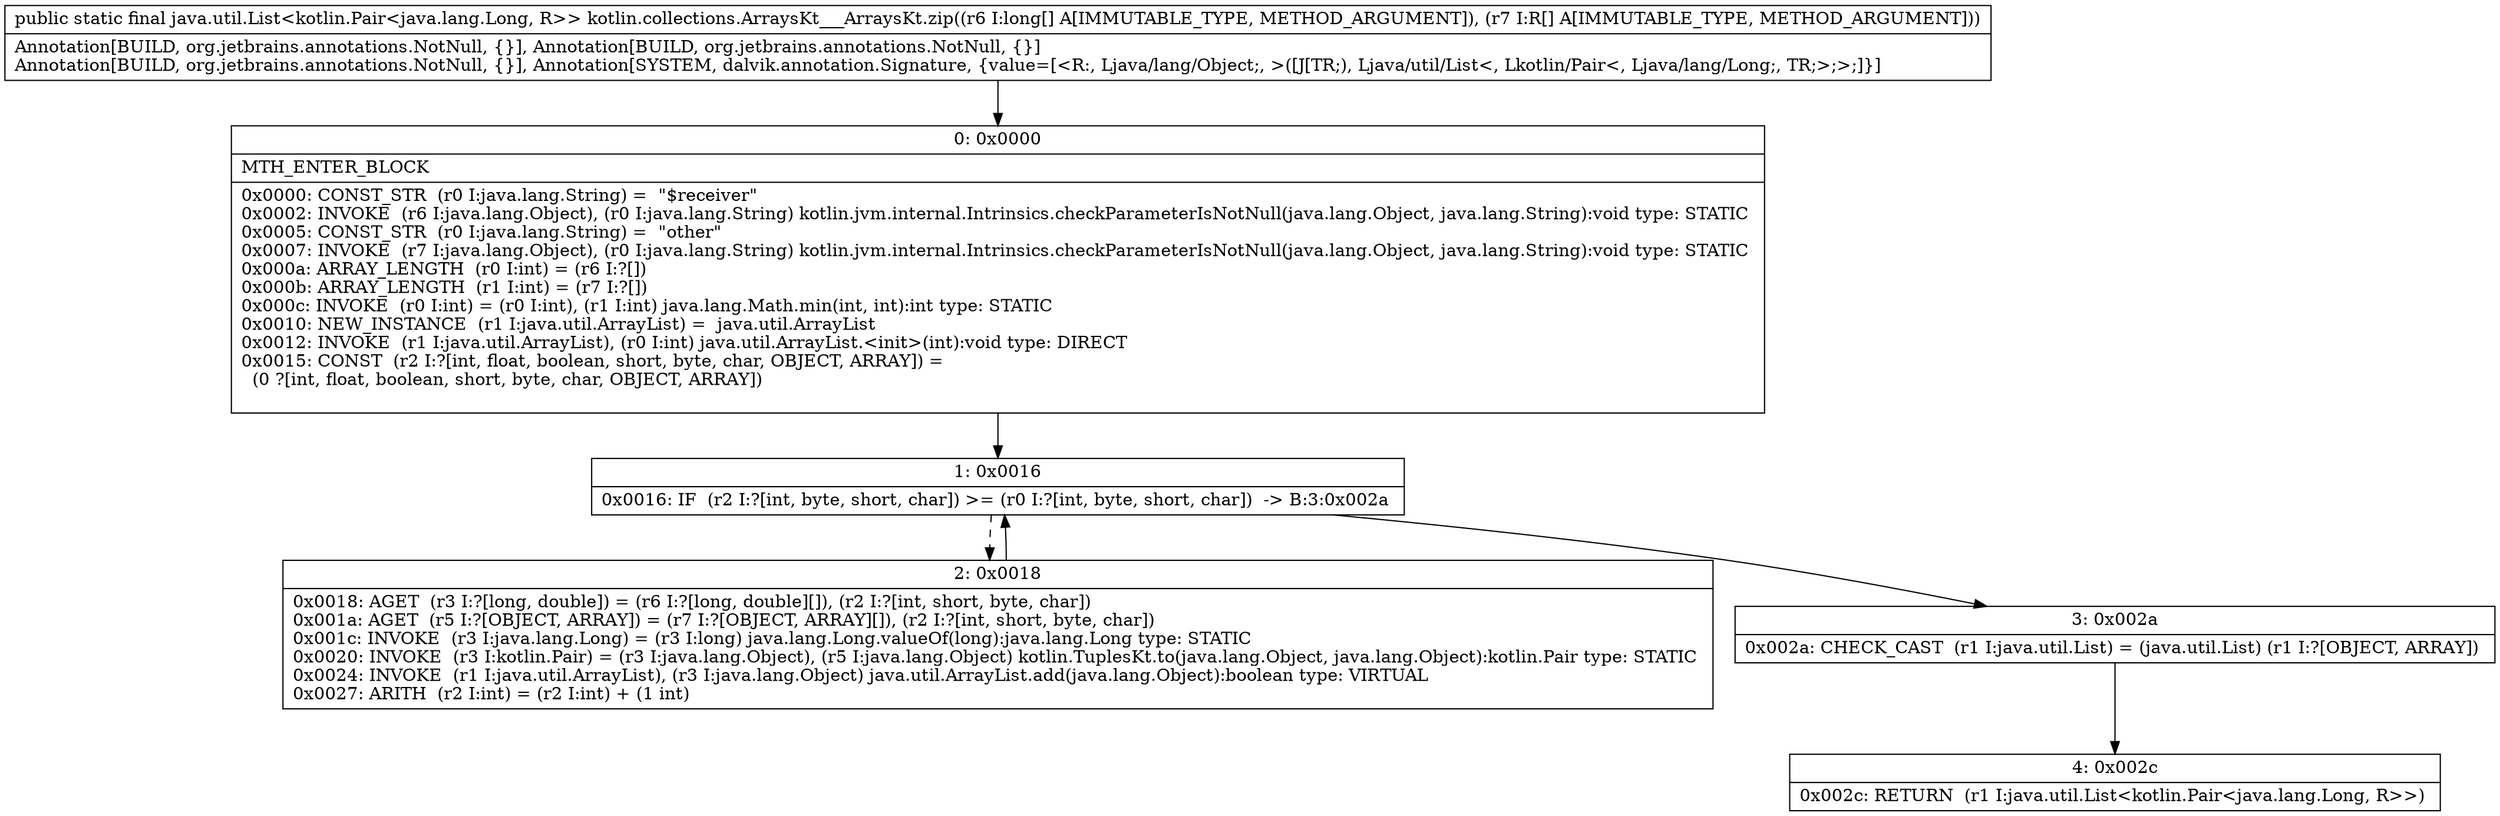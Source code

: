 digraph "CFG forkotlin.collections.ArraysKt___ArraysKt.zip([J[Ljava\/lang\/Object;)Ljava\/util\/List;" {
Node_0 [shape=record,label="{0\:\ 0x0000|MTH_ENTER_BLOCK\l|0x0000: CONST_STR  (r0 I:java.lang.String) =  \"$receiver\" \l0x0002: INVOKE  (r6 I:java.lang.Object), (r0 I:java.lang.String) kotlin.jvm.internal.Intrinsics.checkParameterIsNotNull(java.lang.Object, java.lang.String):void type: STATIC \l0x0005: CONST_STR  (r0 I:java.lang.String) =  \"other\" \l0x0007: INVOKE  (r7 I:java.lang.Object), (r0 I:java.lang.String) kotlin.jvm.internal.Intrinsics.checkParameterIsNotNull(java.lang.Object, java.lang.String):void type: STATIC \l0x000a: ARRAY_LENGTH  (r0 I:int) = (r6 I:?[]) \l0x000b: ARRAY_LENGTH  (r1 I:int) = (r7 I:?[]) \l0x000c: INVOKE  (r0 I:int) = (r0 I:int), (r1 I:int) java.lang.Math.min(int, int):int type: STATIC \l0x0010: NEW_INSTANCE  (r1 I:java.util.ArrayList) =  java.util.ArrayList \l0x0012: INVOKE  (r1 I:java.util.ArrayList), (r0 I:int) java.util.ArrayList.\<init\>(int):void type: DIRECT \l0x0015: CONST  (r2 I:?[int, float, boolean, short, byte, char, OBJECT, ARRAY]) = \l  (0 ?[int, float, boolean, short, byte, char, OBJECT, ARRAY])\l \l}"];
Node_1 [shape=record,label="{1\:\ 0x0016|0x0016: IF  (r2 I:?[int, byte, short, char]) \>= (r0 I:?[int, byte, short, char])  \-\> B:3:0x002a \l}"];
Node_2 [shape=record,label="{2\:\ 0x0018|0x0018: AGET  (r3 I:?[long, double]) = (r6 I:?[long, double][]), (r2 I:?[int, short, byte, char]) \l0x001a: AGET  (r5 I:?[OBJECT, ARRAY]) = (r7 I:?[OBJECT, ARRAY][]), (r2 I:?[int, short, byte, char]) \l0x001c: INVOKE  (r3 I:java.lang.Long) = (r3 I:long) java.lang.Long.valueOf(long):java.lang.Long type: STATIC \l0x0020: INVOKE  (r3 I:kotlin.Pair) = (r3 I:java.lang.Object), (r5 I:java.lang.Object) kotlin.TuplesKt.to(java.lang.Object, java.lang.Object):kotlin.Pair type: STATIC \l0x0024: INVOKE  (r1 I:java.util.ArrayList), (r3 I:java.lang.Object) java.util.ArrayList.add(java.lang.Object):boolean type: VIRTUAL \l0x0027: ARITH  (r2 I:int) = (r2 I:int) + (1 int) \l}"];
Node_3 [shape=record,label="{3\:\ 0x002a|0x002a: CHECK_CAST  (r1 I:java.util.List) = (java.util.List) (r1 I:?[OBJECT, ARRAY]) \l}"];
Node_4 [shape=record,label="{4\:\ 0x002c|0x002c: RETURN  (r1 I:java.util.List\<kotlin.Pair\<java.lang.Long, R\>\>) \l}"];
MethodNode[shape=record,label="{public static final java.util.List\<kotlin.Pair\<java.lang.Long, R\>\> kotlin.collections.ArraysKt___ArraysKt.zip((r6 I:long[] A[IMMUTABLE_TYPE, METHOD_ARGUMENT]), (r7 I:R[] A[IMMUTABLE_TYPE, METHOD_ARGUMENT]))  | Annotation[BUILD, org.jetbrains.annotations.NotNull, \{\}], Annotation[BUILD, org.jetbrains.annotations.NotNull, \{\}]\lAnnotation[BUILD, org.jetbrains.annotations.NotNull, \{\}], Annotation[SYSTEM, dalvik.annotation.Signature, \{value=[\<R:, Ljava\/lang\/Object;, \>([J[TR;), Ljava\/util\/List\<, Lkotlin\/Pair\<, Ljava\/lang\/Long;, TR;\>;\>;]\}]\l}"];
MethodNode -> Node_0;
Node_0 -> Node_1;
Node_1 -> Node_2[style=dashed];
Node_1 -> Node_3;
Node_2 -> Node_1;
Node_3 -> Node_4;
}

